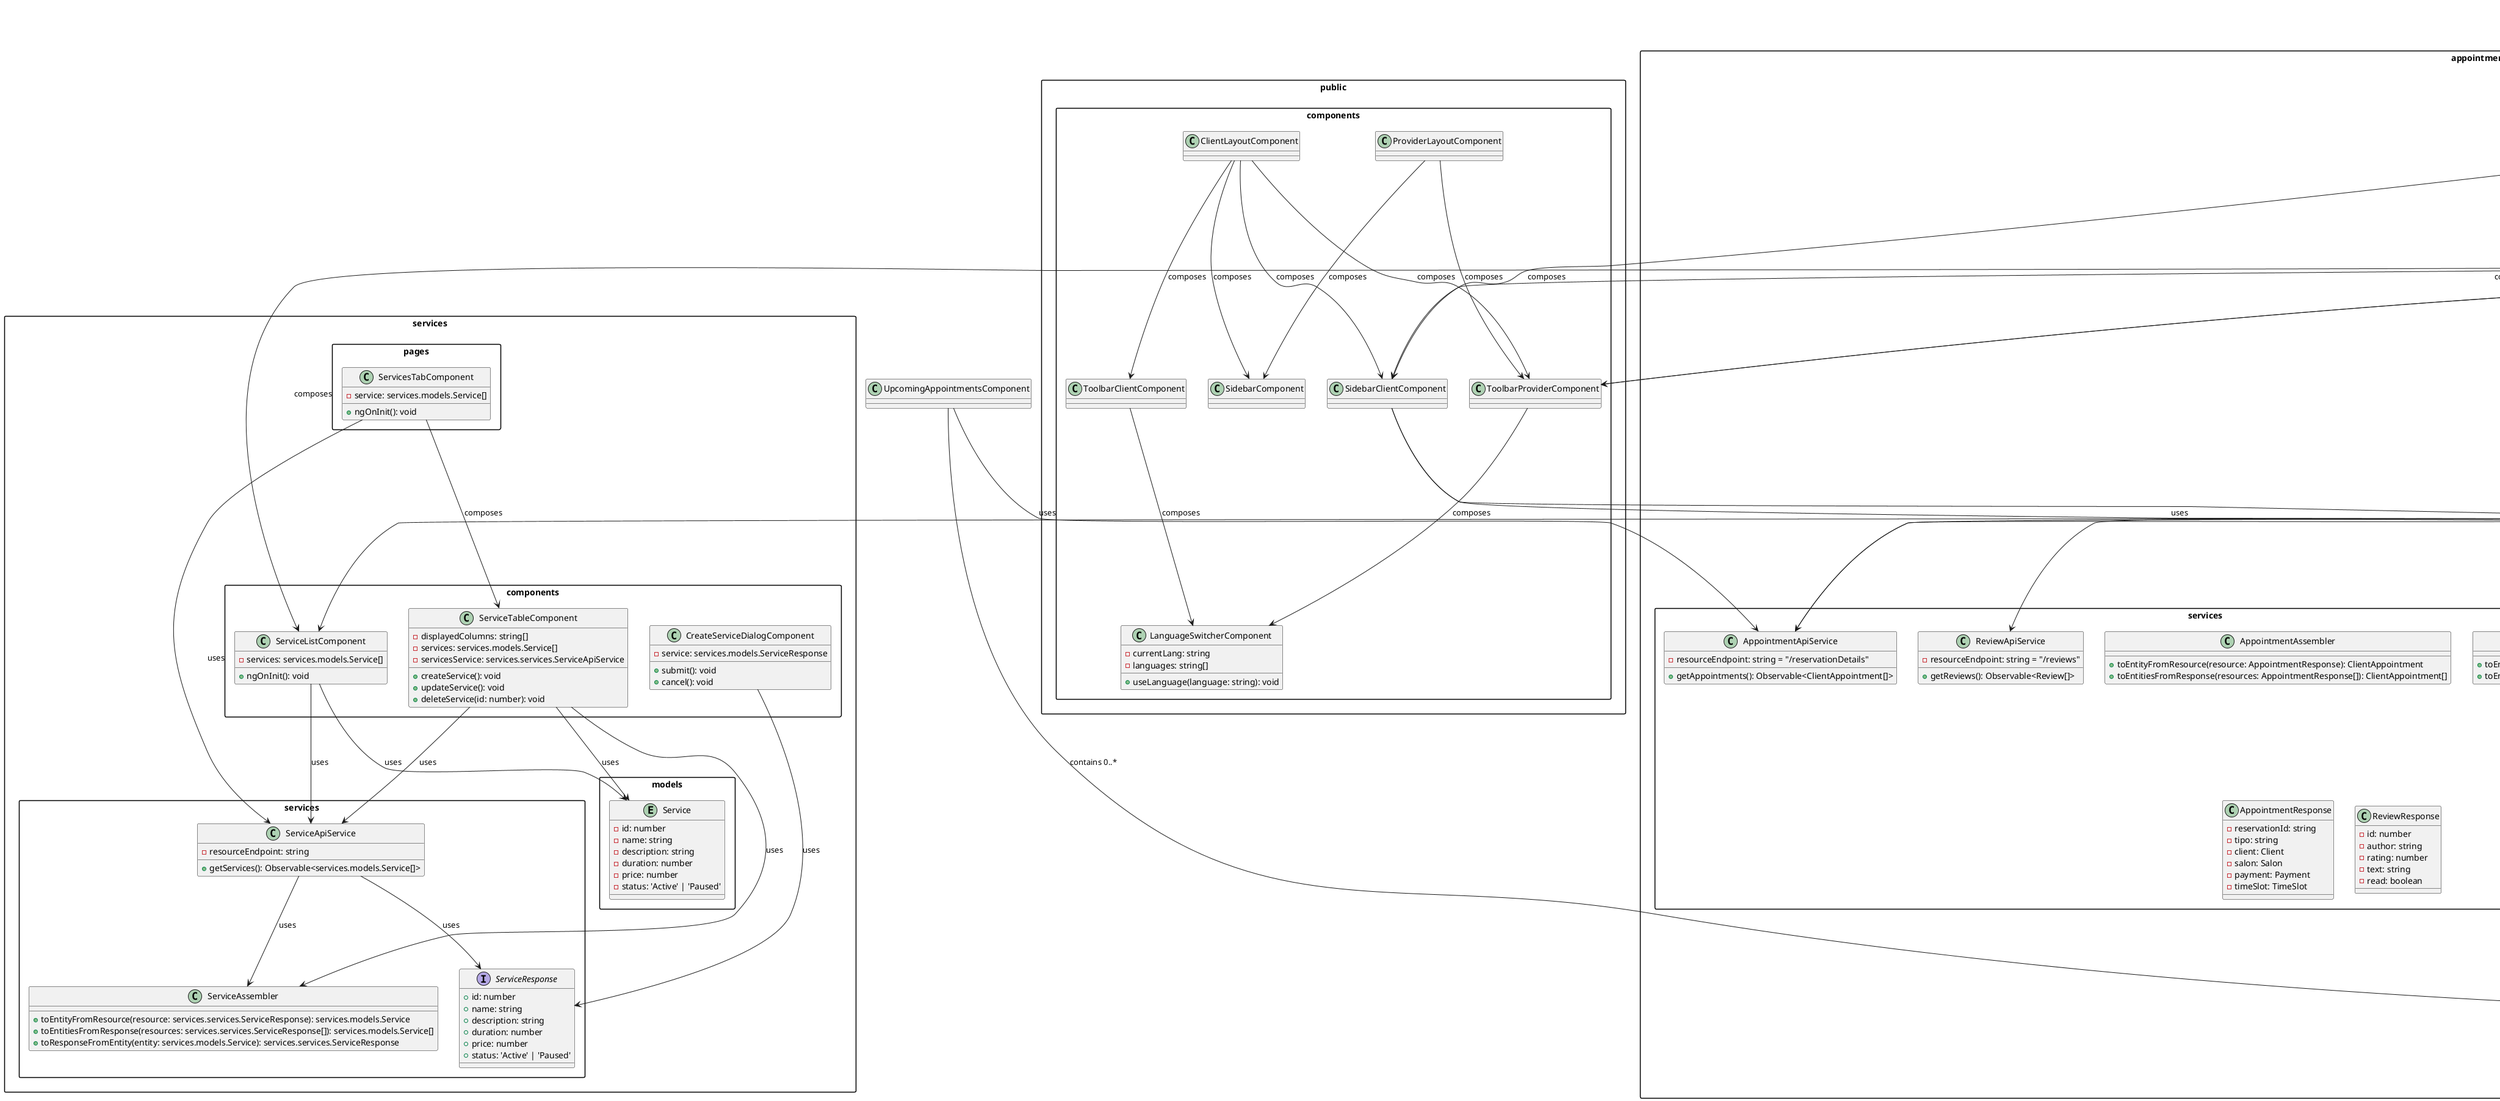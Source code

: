 @startuml
skinparam packageStyle rectangle

package "app" {
  class AppComponent <<Component>>{
     +title: string
   }
}

package "appointments" {

  package "components" {
    class AppointmentsItemComponent {
      - appointment: ClientAppointment
      + formatDay(dateString: string): string
      + formatTime(dateString: string): string
    }

    class AppointmentsListComponent {
      - appointments: ClientAppointment[]
      - reviews: Review[]
      - appointmentService: AppointmentApiService
      - reviewService: ReviewApiService
      + ngOnInit(): void
      + loadAppointments(): void
      + trackById(index: number, item: ClientAppointment): string
    }

    class UpcomingAppointmentsComponent {
      - upcomingAppointments: ClientAppointment[]
      - appointmentService: AppointmentApiService
      + ngOnInit(): void
      + formatTime(dateStr: string): string
      + formatDay(dateStr: string): string
      + isToday(dateStr: string): boolean
    }

    ' Declaramos ReviewItemComponent y ReviewListComponent solo aquí en appointments.components
    class ReviewItemComponent {
      - review: Review
      + getStars(): number[]
    }

    class ReviewListComponent {
      - reviews: Review[]
    }
  }

  package "models" {
    entity ClientAppointment {
      - reservationId: string
      - tipo: string
      - clientName: string
      - salonName: string
      - paymentStatus: boolean
      - timeSlotStart: string
      - timeSlotEnd: string
    }
    entity Review {
      - id: number
      - author: string
      - rating: number
      - text: string
      - read: boolean
    }
  }

  package "pages" {
    class AppointmentMakerComponent {
      - worker: Worker[]
      - selectedReservation: { date: Date, timeSlot: any } | null
      + ngOnInit(): void
      + onReservationConfirmed(event: { date: Date, timeSlot: any }): void
      + bookAppointment(): void
    }
    class ClientAppointmentPagesComponent {
    }
  }

  package "services" {
    class AppointmentApiService {
      - resourceEndpoint: string = "/reservationDetails"
      + getAppointments(): Observable<ClientAppointment[]>
    }
    class ReviewApiService {
      - resourceEndpoint: string = "/reviews"
      + getReviews(): Observable<Review[]>
    }
    class AppointmentAssembler {
      + toEntityFromResource(resource: AppointmentResponse): ClientAppointment
      + toEntitiesFromResponse(resources: AppointmentResponse[]): ClientAppointment[]
    }
    class ReviewAssembler {
      + toEntityFromResource(resource: ReviewResponse): Review
      + toEntitiesFromResponse(resources: ReviewResponse[]): Review[]
    }
    class AppointmentResponse {
      - reservationId: string
      - tipo: string
      - client: Client
      - salon: Salon
      - payment: Payment
      - timeSlot: TimeSlot
    }
    class ReviewResponse {
      - id: number
      - author: string
      - rating: number
      - text: string
      - read: boolean
    }
  }
}

package "dashboard" {

  package "components" {
    ' Declaramos ReviewItemComponent y ReviewListComponent **solo como referencia** (no redeclarar)
    ' Para evitar duplicados referenciamos las del paquete appointments.components en relaciones

    class SalonItemComponent {
      - salon: Salon
      + salonSelected: EventEmitter<Salon>
    }

    class SalonListComponent {
      - salons: Salon[]
      + ngOnInit(): void
    }

    class StaffItemComponent {
      - worker: Worker
    }

    class StaffListComponent {
      - WorkerList: Worker[]
    }

    class UpcomingAppointmentsComponent {
      - upcomingAppointments: Appointment[]
      - appointmentService: AppointmentApiService
      - translate: TranslateService
      + ngOnInit(): void
      + formatTime(dateStr: string): string
      + formatDay(dateStr: string): string
      + isToday(dateStr: string): boolean
    }
  }

  package "models" {
    entity Review {
      - id: number
      - author: string
      - rating: number
      - text: string
      - read: boolean
    }

    entity Salon {
      - salonId: string
      - location: string
      - imageURL: string
      - phone: number
      - name: string
    }

    entity Staff {
      ' atributos por definir
    }

    entity Worker {
      - id: number
      - nombre: string
      - especializacion: string
      - foto: string
    }

    entity Appointment {
      - reservationId: string
      - tipo: string
      - clientName: string
      - salonName: string
      - paymentStatus: boolean
      - timeSlotStart: string
      - timeSlotEnd: string
    }
  }

  package "pages" {
    class ClientDashboardComponent {
    }

    class ProfessionalDashboardComponent {
      - worker: Worker[]
      - reviews: Review[]
      + ngOnInit(): void
    }

    class SalonComponent {
      - salon: Salon
      - profile: SalonProfile
      - reviews: Review[]
      - services: Service[]
      + ngOnInit(): void
      + salonSelected: EventEmitter<Salon>
    }
  }

  package "services" {
    class ReviewApiService {
      - resourceEndpoint: string = "/reviews"
      + getReviews(): Observable<Review[]>
    }

    class SalonApiService {
      - baseUrl: string
      - detailsEndpoint: string = "/salons"
      + getSalons(): Observable<Salon[]>
    }

    class StaffApiService
    class AppointmentApiService {
      - resourceEndpoint: string = "/reservationDetails"
      + getAppointments(): Observable<Appointment[]>
    }

    class WorkerApiService {
      - resourceEndpoint: string = "/workers"
      + getWorkers(): Observable<Worker[]>
    }

    class ReviewAssembler {
      + toEntityFromResource(resource: ReviewResponse): Review
      + toEntitiesFromResponse(resources: ReviewResponse[]): Review[]
    }

    class SalonAssembler {
      + toEntityFromResource(resource: SalonsResource): Salon
      + toEntitiesfromResponse(response: SalonsResponse): Salon[]
    }

    class WorkerAssembler {
      + toEntityFromResource(resource: WorkerResource): Worker
      + toEntitiesFromResponse(resources: WorkerResource[]): Worker[]
    }

    class AppointmentAssembler {
      + toEntityFromResource(resource: AppointmentResponse): Appointment
      + toEntitiesFromResponse(resources: AppointmentResponse[]): Appointment[]
    }

    class ReviewResponse {
      - id: number
      - author: string
      - rating: number
      - text: string
      - read: boolean
    }

    class SalonsResource {
      - name: string
      - salonId: string
      - location: string
      - imageURL: string
      - phone: number
    }

    class WorkerResource {
      - workerId: number
      - nombre: string
      - especializacion: string
      - fotoUrl: string
    }

    class AppointmentResponse {
      - reservationId: string
      - tipo: string
      - client: Client
      - salon: Salon
      - payment: Payment
      - timeSlot: TimeSlot
      - worker: Worker
    }
  }
}

' Relaciones entre paquetes y clases usando nombre completo para evitar duplicados

AppointmentsListComponent --> appointments.components.AppointmentsItemComponent : composes
AppointmentsListComponent --> appointments.components.ReviewListComponent : composes
AppointmentsListComponent --> appointments.components.UpcomingAppointmentsComponent : composes

AppointmentsItemComponent --> appointments.models.ClientAppointment : uses
UpcomingAppointmentsComponent --> appointments.models.ClientAppointment : contains 0..*

ReviewItemComponent --> appointments.models.Review : uses
ReviewListComponent --> appointments.models.Review : contains 0..*
ReviewListComponent --> appointments.components.ReviewItemComponent : composes

UpcomingAppointmentsComponent --> appointments.services.AppointmentApiService : uses
AppointmentsListComponent --> appointments.services.AppointmentApiService : uses
AppointmentsListComponent --> appointments.services.ReviewApiService : uses

ProfessionalDashboardComponent --> dashboard.components.StaffListComponent : composes
ProfessionalDashboardComponent --> dashboard.components.UpcomingAppointmentsComponent : composes
ProfessionalDashboardComponent --> appointments.components.ReviewListComponent : composes
ProfessionalDashboardComponent --> dashboard.services.WorkerApiService : uses
ProfessionalDashboardComponent --> dashboard.services.ReviewApiService : uses

ClientDashboardComponent --> dashboard.components.UpcomingAppointmentsComponent : composes
ClientDashboardComponent --> dashboard.components.StaffListComponent : composes
ClientDashboardComponent --> appointments.components.ReviewListComponent : composes
ClientDashboardComponent --> dashboard.components.SalonListComponent : composes

SalonComponent --> dashboard.models.Salon : uses
SalonComponent --> profile.models.SalonProfile : uses
SalonComponent --> appointments.models.Review : uses
SalonComponent --> dashboard.services.ReviewApiService : uses
SalonComponent --> dashboard.services.SalonApiService : uses
SalonComponent --> dashboard.services.SalonProfileApiService : uses
SalonComponent --> dashboard.services.ServiceApiService : uses
SalonComponent --> appointments.components.ReviewListComponent : composes
SalonComponent --> services.components.ServiceListComponent : composes

AppointmentMakerComponent --> dashboard.services.WorkerApiService : uses
AppointmentMakerComponent --> appointments.services.AppointmentApiService : uses
AppointmentMakerComponent --> dashboard.components.StaffListComponent : composes
AppointmentMakerComponent --> schedule.components.DatePickerComponent : composes
AppointmentMakerComponent --> appointments.components.ReviewListComponent : composes
AppointmentMakerComponent --> services.components.ServiceListComponent : composes

ClientAppointmentPagesComponent --> appointments.components.AppointmentsListComponent : composes
ClientAppointmentPagesComponent --> dashboard.components.SalonListComponent : composes
ClientAppointmentPagesComponent --> public.components.SidebarClientComponent : composes
ClientAppointmentPagesComponent --> appointments.components.UpcomingAppointmentsComponent : composes

ClientFavoriteComponent --> appointments.components.UpcomingAppointmentsComponent : composes
ClientFavoriteComponent --> public.components.SidebarClientComponent : composes
ClientFavoriteComponent --> dashboard.components.SalonListComponent : composes
ClientFavoriteComponent --> favorites.components.SalonGridComponent : composes

SidebarClientComponent --> appointments.components.UpcomingAppointmentsComponent : uses

CalendarComponent --> dashboard.models.Appointment : uses
CalendarComponent --> dashboard.services.AppointmentApiService : uses

SchedulePageComponent --> schedule.components.CalendarComponent : composes
SchedulePageComponent --> public.components.ToolbarProviderComponent : composes

' Y así con todas las demás relaciones, asegúrate siempre de usar el nombre completo en la relación para que PlantUML no duplique las clases

package "favorites" {

  package "pages" {
    class ClientFavoriteComponent {
    }
  }

  package "components" {
    class SalonGridComponent {
      - salons: dashboard.models.Salon[]
      + ngOnInit(): void
    }
  }
}

package "iam" {
  package "pages" {
    class RegisterPageComponent {
      - isProvider: boolean
      - showPlanSelector: boolean
      + toggleForm(isProvider: boolean): void
      + completeRegistration(): void
    }

    class LoginPage
  }

  package "components" {
    class RegisterFormClientComponent
    class RegisterFormProviderComponent
    class PlanSelectorComponent {
      - selectedPlan: string
      + onPlanSelect(plan: string): void
    }
    class LoginFormComponent
  }

  ' Relaciones de composición internas
  RegisterPageComponent --> iam.components.RegisterFormClientComponent : composes
  RegisterPageComponent --> iam.components.RegisterFormProviderComponent : composes
  RegisterPageComponent --> iam.components.PlanSelectorComponent : composes
  RegisterPageComponent --> iam.components.LoginFormComponent : composes
}

package "profile" {

  package "components" {
    class ProfileHeaderComponent {
      - profile: profile.models.SalonProfile
    }

    class ProfilePortfolioComponent {
      - profile: profile.models.SalonProfile
      + onAddPhoto(): void
      + onImageClick(imageUrl: string): void
    }

    class ReviewItemComponent {
      - review: dashboard.models.Review
    }

    class ReviewListComponent {
      - profileReviews: dashboard.models.Review[]
      + ngOnInit(): void
    }
  }

  package "models" {
    class SalonProfile {
      - profileId: number
      - userId: string
      - salonName: string
      - rating: number
      - profileImage: string
      - coverImage: string
      - socials: socials
      - portfolioImages: string[]
      - address: string
      - email: string
      - accounts: accounts
    }
  }

  package "pages" {
    class ProfilePageComponent {
      - profile: profile.models.SalonProfile
      + ngOnInit(): void
    }
  }

  package "services" {
    class SalonProfileApiService {
      - resourceEndpoint: string = "/salonProfiles"
      + getProfileById(id: number): Observable<profile.models.SalonProfile>
    }

    class SalonProfileAssembler {
      + toEntityFromResponse(resource: SalonProfileResponse): profile.models.SalonProfile
      + toEntitiesFromResponse(resources: SalonProfileResponse[]): profile.models.SalonProfile[]
      + toResponseFromEntity(entity: profile.models.SalonProfile): SalonProfileResponse
    }

    class SalonProfileResponse {
      - id: number
      - userId: string
      - salonName: string
      - rating: number
      - profileImage: string
      - coverImage: string
      - socials: socials
      - portfolioImages: string[]
      - accounts: accounts
      - Address: string
      - salonemail: string
    }
  }
}

package "profileclient" {

  package "components" {
    class ProfileComponent {
      - profileForm: FormGroup
      - passwordForm: FormGroup
      - profile: profileclient.models.Profile
      - isLoading: boolean
      - passwordsMatch: boolean
      - showCurrentPasswordField: boolean
      + ngOnInit(): void
      + loadProfile(): void
      + updateForm(profile: profileclient.models.Profile): void
      + saveProfile(): void
      + changePassword(): void
      + logout(): void
      + deleteAccount(): void
    }
  }

  package "models" {
    entity Profile {
      - accountId: string
      - name: string
      - email: string
      - phoneNumber: string
      - identityDocument: string
      - notifications: boolean
      - location: boolean
    }
  }

  package "pages" {
    class ClientProfileComponent {
    }
  }

  package "services" {
    class ProfileService {
      - apiUrl: string
      + getProfile(): Observable<profileclient.models.Profile>
      + updateProfile(profile: profileclient.models.Profile): Observable<profileclient.models.Profile>
      + changePassword(currentPassword: string, newPassword: string): Observable<boolean>
      + logout(): Observable<boolean>
      + deleteAccount(): Observable<boolean>
    }
  }
}

package "providerSettings" {

  package "components" {
    class SettingsComponent {
      - profile: profile.models.SalonProfile
    }

    class SettingsPasswordComponent {
      - profile: profile.models.SalonProfile
      - value: string
      - currentPassword: string
      - passwordService: profile.services.SalonProfileApiService
      + updatePassword(): void
    }
  }

  package "pages" {
    class SettingsPageComponent {
      - profile: profile.models.SalonProfile
      + ngOnInit(): void
    }
  }
}

' Relaciones internas
SettingsPageComponent --> providerSettings.components.SettingsComponent : composes
SettingsPageComponent --> providerSettings.components.SettingsPasswordComponent : composes

' Relaciones externas para providerSettings
providerSettings.components.SettingsComponent --> profile.models.SalonProfile : uses
providerSettings.components.SettingsPasswordComponent --> profile.models.SalonProfile : uses
providerSettings.components.SettingsPasswordComponent --> profile.services.SalonProfileApiService : uses
providerSettings.components.SettingsPasswordComponent --> profile.services.SalonProfileAssembler : uses
SettingsPageComponent --> profile.services.SalonProfileApiService : uses


package "public" {

  package "components" {
    class ClientLayoutComponent {
    }

    class LanguageSwitcherComponent {
      - currentLang: string
      - languages: string[]
      + useLanguage(language: string): void
    }

    class ProviderLayoutComponent {
    }

    class SidebarComponent {
    }

    class SidebarClientComponent {
    }

    class ToolbarClientComponent {
    }

    class ToolbarProviderComponent {
    }
  }
}

' Relaciones de composición

public.components.ClientLayoutComponent --> public.components.SidebarComponent : composes
public.components.ClientLayoutComponent --> public.components.ToolbarProviderComponent : composes
public.components.ClientLayoutComponent --> public.components.SidebarClientComponent : composes
public.components.ClientLayoutComponent --> public.components.ToolbarClientComponent : composes

public.components.ProviderLayoutComponent --> public.components.SidebarComponent : composes
public.components.ProviderLayoutComponent --> public.components.ToolbarProviderComponent : composes

public.components.SidebarClientComponent --> appointments.components.UpcomingAppointmentsComponent : uses

public.components.ToolbarClientComponent --> public.components.LanguageSwitcherComponent : composes
public.components.ToolbarProviderComponent --> public.components.LanguageSwitcherComponent : composes


package "reviews" {
  package "pages" {
    class ReviewsTabComponent {
      - reviews: dashboard.models.Review[]
      + ngOnInit(): void
    }
  }
}

' Relaciones externas
reviews.pages.ReviewsTabComponent --> dashboard.components.ReviewListComponent : composes
reviews.pages.ReviewsTabComponent --> dashboard.services.ReviewApiService : uses
reviews.pages.ReviewsTabComponent --> dashboard.models.Review : uses


package "schedule" {

  package "components" {
    class CalendarComponent {
      - days: string[]
      - hours: string[]
      - workers: string[]
      - currentWorkerIndex: number
      - calendars: dashboard.models.Appointment[]
      + get currentWorker(): string
      + swapWorker(): void
      + ngOnInit(): void
      + formatTime(dateStr: string): string
      + formatDay(dateStr: string): string
      + isToday(dateStr: string): boolean
    }

    class DatePickerComponent {
      - selected: Date | null
      - timeSlots: array
      - selectedTimeSlot: any
      + selectTimeSlot(slot: any): void
      + reservationConfirmed: EventEmitter<{date: Date, timeSlot: any}>
    }

    class ReservationComponent {
      - service: string
      - startTime: string
      - endTime: string
      - clientName: string
    }
  }

  package "pages" {
    class SchedulePageComponent {
    }
  }
}

' Relaciones internas y externas de schedule
schedule.components.CalendarComponent --> dashboard.models.Appointment : uses
schedule.components.CalendarComponent --> dashboard.services.AppointmentApiService : uses

schedule.pages.SchedulePageComponent --> schedule.components.CalendarComponent : composes
schedule.pages.SchedulePageComponent --> public.components.ToolbarProviderComponent : composes


package "services" {

  package "components" {
    class CreateServiceDialogComponent {
      - service: services.models.ServiceResponse
      + submit(): void
      + cancel(): void
    }

    class ServiceListComponent {
      - services: services.models.Service[]
      + ngOnInit(): void
    }

    class ServiceTableComponent {
      - displayedColumns: string[]
      - services: services.models.Service[]
      - servicesService: services.services.ServiceApiService
      + createService(): void
      + updateService(): void
      + deleteService(id: number): void
    }
  }

  package "models" {
    entity Service {
      - id: number
      - name: string
      - description: string
      - duration: number
      - price: number
      - status: 'Active' | 'Paused'
    }
  }

  package "services" {
    class ServiceApiService {
      - resourceEndpoint: string
      + getServices(): Observable<services.models.Service[]>
    }

    class ServiceAssembler {
      + toEntityFromResource(resource: services.services.ServiceResponse): services.models.Service
      + toEntitiesFromResponse(resources: services.services.ServiceResponse[]): services.models.Service[]
      + toResponseFromEntity(entity: services.models.Service): services.services.ServiceResponse
    }

    interface ServiceResponse {
      + id: number
      + name: string
      + description: string
      + duration: number
      + price: number
      + status: 'Active' | 'Paused'
    }
  }

  package "pages" {
    class ServicesTabComponent {
      - service: services.models.Service[]
      + ngOnInit(): void
    }
  }
}

' Relaciones
services.pages.ServicesTabComponent --> services.services.ServiceApiService : uses
services.pages.ServicesTabComponent --> services.components.ServiceTableComponent : composes
services.components.ServiceTableComponent --> services.services.ServiceApiService : uses
services.components.ServiceTableComponent --> services.services.ServiceAssembler : uses
services.components.ServiceTableComponent --> services.models.Service : uses
services.components.ServiceListComponent --> services.services.ServiceApiService : uses
services.components.ServiceListComponent --> services.models.Service : uses
services.components.CreateServiceDialogComponent --> services.services.ServiceResponse : uses
services.services.ServiceApiService --> services.services.ServiceAssembler : uses
services.services.ServiceApiService --> services.services.ServiceResponse : uses



package "shared" {

  package "services" {
    abstract class BaseService<R> {
      - httpOptions: object
      - serverBaseUrl: string
      - resourceEndpoint: string
      - http: HttpClient
      - handleError(error: HttpErrorResponse): Observable<never>
      - resourcePath(): string
      + getAll(): Observable<R[]>
      + create(id: any, resource: R): Observable<R>
      + post(resource: R): Observable<R>
      + getById(id: any): Observable<R>
      + delete(id: any): Observable<any>
      + update(id: any, resource: R): Observable<R>
      + partialUpdate(id: any, partialResource: Partial<R>): Observable<R>
    }
  }
}

package "subscription" {
  package "pages" {
    class SubscriptionTabComponent {
    }
  }

  package "components" {
    class SubscriptionPlanComponent {
      - selectedPlan: string
      + changePlan(plan: string): void
    }
  }
}

' Relaciones internas de subscription
subscription.pages.SubscriptionTabComponent --> subscription.components.SubscriptionPlanComponent : composes

' No había muchas relaciones externas explícitas para shared y subscription,
' por lo que se mantienen limpias y simples.

@enduml
